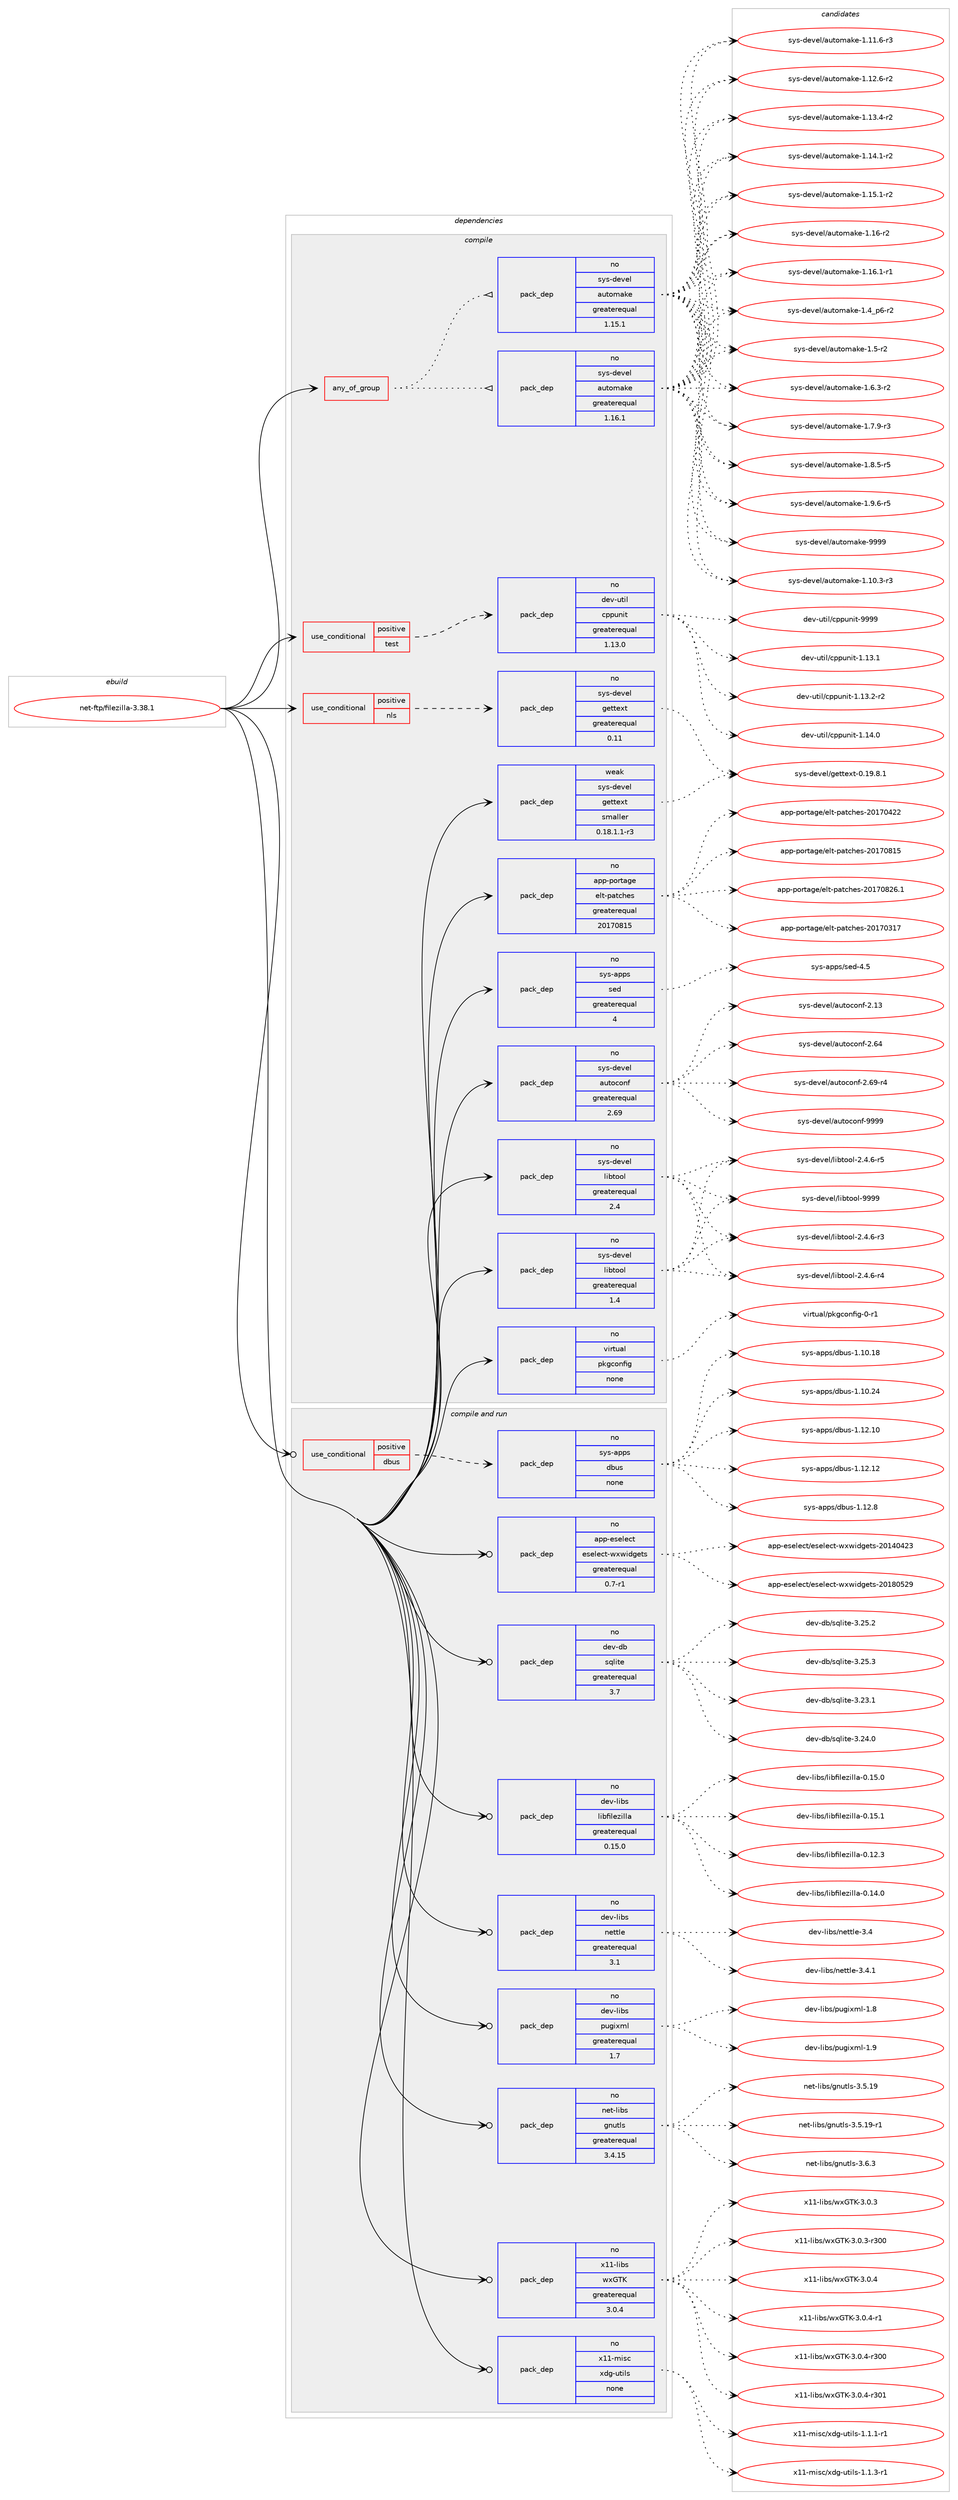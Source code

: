 digraph prolog {

# *************
# Graph options
# *************

newrank=true;
concentrate=true;
compound=true;
graph [rankdir=LR,fontname=Helvetica,fontsize=10,ranksep=1.5];#, ranksep=2.5, nodesep=0.2];
edge  [arrowhead=vee];
node  [fontname=Helvetica,fontsize=10];

# **********
# The ebuild
# **********

subgraph cluster_leftcol {
color=gray;
rank=same;
label=<<i>ebuild</i>>;
id [label="net-ftp/filezilla-3.38.1", color=red, width=4, href="../net-ftp/filezilla-3.38.1.svg"];
}

# ****************
# The dependencies
# ****************

subgraph cluster_midcol {
color=gray;
label=<<i>dependencies</i>>;
subgraph cluster_compile {
fillcolor="#eeeeee";
style=filled;
label=<<i>compile</i>>;
subgraph any110 {
dependency4120 [label=<<TABLE BORDER="0" CELLBORDER="1" CELLSPACING="0" CELLPADDING="4"><TR><TD CELLPADDING="10">any_of_group</TD></TR></TABLE>>, shape=none, color=red];subgraph pack3436 {
dependency4121 [label=<<TABLE BORDER="0" CELLBORDER="1" CELLSPACING="0" CELLPADDING="4" WIDTH="220"><TR><TD ROWSPAN="6" CELLPADDING="30">pack_dep</TD></TR><TR><TD WIDTH="110">no</TD></TR><TR><TD>sys-devel</TD></TR><TR><TD>automake</TD></TR><TR><TD>greaterequal</TD></TR><TR><TD>1.16.1</TD></TR></TABLE>>, shape=none, color=blue];
}
dependency4120:e -> dependency4121:w [weight=20,style="dotted",arrowhead="oinv"];
subgraph pack3437 {
dependency4122 [label=<<TABLE BORDER="0" CELLBORDER="1" CELLSPACING="0" CELLPADDING="4" WIDTH="220"><TR><TD ROWSPAN="6" CELLPADDING="30">pack_dep</TD></TR><TR><TD WIDTH="110">no</TD></TR><TR><TD>sys-devel</TD></TR><TR><TD>automake</TD></TR><TR><TD>greaterequal</TD></TR><TR><TD>1.15.1</TD></TR></TABLE>>, shape=none, color=blue];
}
dependency4120:e -> dependency4122:w [weight=20,style="dotted",arrowhead="oinv"];
}
id:e -> dependency4120:w [weight=20,style="solid",arrowhead="vee"];
subgraph cond569 {
dependency4123 [label=<<TABLE BORDER="0" CELLBORDER="1" CELLSPACING="0" CELLPADDING="4"><TR><TD ROWSPAN="3" CELLPADDING="10">use_conditional</TD></TR><TR><TD>positive</TD></TR><TR><TD>nls</TD></TR></TABLE>>, shape=none, color=red];
subgraph pack3438 {
dependency4124 [label=<<TABLE BORDER="0" CELLBORDER="1" CELLSPACING="0" CELLPADDING="4" WIDTH="220"><TR><TD ROWSPAN="6" CELLPADDING="30">pack_dep</TD></TR><TR><TD WIDTH="110">no</TD></TR><TR><TD>sys-devel</TD></TR><TR><TD>gettext</TD></TR><TR><TD>greaterequal</TD></TR><TR><TD>0.11</TD></TR></TABLE>>, shape=none, color=blue];
}
dependency4123:e -> dependency4124:w [weight=20,style="dashed",arrowhead="vee"];
}
id:e -> dependency4123:w [weight=20,style="solid",arrowhead="vee"];
subgraph cond570 {
dependency4125 [label=<<TABLE BORDER="0" CELLBORDER="1" CELLSPACING="0" CELLPADDING="4"><TR><TD ROWSPAN="3" CELLPADDING="10">use_conditional</TD></TR><TR><TD>positive</TD></TR><TR><TD>test</TD></TR></TABLE>>, shape=none, color=red];
subgraph pack3439 {
dependency4126 [label=<<TABLE BORDER="0" CELLBORDER="1" CELLSPACING="0" CELLPADDING="4" WIDTH="220"><TR><TD ROWSPAN="6" CELLPADDING="30">pack_dep</TD></TR><TR><TD WIDTH="110">no</TD></TR><TR><TD>dev-util</TD></TR><TR><TD>cppunit</TD></TR><TR><TD>greaterequal</TD></TR><TR><TD>1.13.0</TD></TR></TABLE>>, shape=none, color=blue];
}
dependency4125:e -> dependency4126:w [weight=20,style="dashed",arrowhead="vee"];
}
id:e -> dependency4125:w [weight=20,style="solid",arrowhead="vee"];
subgraph pack3440 {
dependency4127 [label=<<TABLE BORDER="0" CELLBORDER="1" CELLSPACING="0" CELLPADDING="4" WIDTH="220"><TR><TD ROWSPAN="6" CELLPADDING="30">pack_dep</TD></TR><TR><TD WIDTH="110">no</TD></TR><TR><TD>app-portage</TD></TR><TR><TD>elt-patches</TD></TR><TR><TD>greaterequal</TD></TR><TR><TD>20170815</TD></TR></TABLE>>, shape=none, color=blue];
}
id:e -> dependency4127:w [weight=20,style="solid",arrowhead="vee"];
subgraph pack3441 {
dependency4128 [label=<<TABLE BORDER="0" CELLBORDER="1" CELLSPACING="0" CELLPADDING="4" WIDTH="220"><TR><TD ROWSPAN="6" CELLPADDING="30">pack_dep</TD></TR><TR><TD WIDTH="110">no</TD></TR><TR><TD>sys-apps</TD></TR><TR><TD>sed</TD></TR><TR><TD>greaterequal</TD></TR><TR><TD>4</TD></TR></TABLE>>, shape=none, color=blue];
}
id:e -> dependency4128:w [weight=20,style="solid",arrowhead="vee"];
subgraph pack3442 {
dependency4129 [label=<<TABLE BORDER="0" CELLBORDER="1" CELLSPACING="0" CELLPADDING="4" WIDTH="220"><TR><TD ROWSPAN="6" CELLPADDING="30">pack_dep</TD></TR><TR><TD WIDTH="110">no</TD></TR><TR><TD>sys-devel</TD></TR><TR><TD>autoconf</TD></TR><TR><TD>greaterequal</TD></TR><TR><TD>2.69</TD></TR></TABLE>>, shape=none, color=blue];
}
id:e -> dependency4129:w [weight=20,style="solid",arrowhead="vee"];
subgraph pack3443 {
dependency4130 [label=<<TABLE BORDER="0" CELLBORDER="1" CELLSPACING="0" CELLPADDING="4" WIDTH="220"><TR><TD ROWSPAN="6" CELLPADDING="30">pack_dep</TD></TR><TR><TD WIDTH="110">no</TD></TR><TR><TD>sys-devel</TD></TR><TR><TD>libtool</TD></TR><TR><TD>greaterequal</TD></TR><TR><TD>1.4</TD></TR></TABLE>>, shape=none, color=blue];
}
id:e -> dependency4130:w [weight=20,style="solid",arrowhead="vee"];
subgraph pack3444 {
dependency4131 [label=<<TABLE BORDER="0" CELLBORDER="1" CELLSPACING="0" CELLPADDING="4" WIDTH="220"><TR><TD ROWSPAN="6" CELLPADDING="30">pack_dep</TD></TR><TR><TD WIDTH="110">no</TD></TR><TR><TD>sys-devel</TD></TR><TR><TD>libtool</TD></TR><TR><TD>greaterequal</TD></TR><TR><TD>2.4</TD></TR></TABLE>>, shape=none, color=blue];
}
id:e -> dependency4131:w [weight=20,style="solid",arrowhead="vee"];
subgraph pack3445 {
dependency4132 [label=<<TABLE BORDER="0" CELLBORDER="1" CELLSPACING="0" CELLPADDING="4" WIDTH="220"><TR><TD ROWSPAN="6" CELLPADDING="30">pack_dep</TD></TR><TR><TD WIDTH="110">no</TD></TR><TR><TD>virtual</TD></TR><TR><TD>pkgconfig</TD></TR><TR><TD>none</TD></TR><TR><TD></TD></TR></TABLE>>, shape=none, color=blue];
}
id:e -> dependency4132:w [weight=20,style="solid",arrowhead="vee"];
subgraph pack3446 {
dependency4133 [label=<<TABLE BORDER="0" CELLBORDER="1" CELLSPACING="0" CELLPADDING="4" WIDTH="220"><TR><TD ROWSPAN="6" CELLPADDING="30">pack_dep</TD></TR><TR><TD WIDTH="110">weak</TD></TR><TR><TD>sys-devel</TD></TR><TR><TD>gettext</TD></TR><TR><TD>smaller</TD></TR><TR><TD>0.18.1.1-r3</TD></TR></TABLE>>, shape=none, color=blue];
}
id:e -> dependency4133:w [weight=20,style="solid",arrowhead="vee"];
}
subgraph cluster_compileandrun {
fillcolor="#eeeeee";
style=filled;
label=<<i>compile and run</i>>;
subgraph cond571 {
dependency4134 [label=<<TABLE BORDER="0" CELLBORDER="1" CELLSPACING="0" CELLPADDING="4"><TR><TD ROWSPAN="3" CELLPADDING="10">use_conditional</TD></TR><TR><TD>positive</TD></TR><TR><TD>dbus</TD></TR></TABLE>>, shape=none, color=red];
subgraph pack3447 {
dependency4135 [label=<<TABLE BORDER="0" CELLBORDER="1" CELLSPACING="0" CELLPADDING="4" WIDTH="220"><TR><TD ROWSPAN="6" CELLPADDING="30">pack_dep</TD></TR><TR><TD WIDTH="110">no</TD></TR><TR><TD>sys-apps</TD></TR><TR><TD>dbus</TD></TR><TR><TD>none</TD></TR><TR><TD></TD></TR></TABLE>>, shape=none, color=blue];
}
dependency4134:e -> dependency4135:w [weight=20,style="dashed",arrowhead="vee"];
}
id:e -> dependency4134:w [weight=20,style="solid",arrowhead="odotvee"];
subgraph pack3448 {
dependency4136 [label=<<TABLE BORDER="0" CELLBORDER="1" CELLSPACING="0" CELLPADDING="4" WIDTH="220"><TR><TD ROWSPAN="6" CELLPADDING="30">pack_dep</TD></TR><TR><TD WIDTH="110">no</TD></TR><TR><TD>app-eselect</TD></TR><TR><TD>eselect-wxwidgets</TD></TR><TR><TD>greaterequal</TD></TR><TR><TD>0.7-r1</TD></TR></TABLE>>, shape=none, color=blue];
}
id:e -> dependency4136:w [weight=20,style="solid",arrowhead="odotvee"];
subgraph pack3449 {
dependency4137 [label=<<TABLE BORDER="0" CELLBORDER="1" CELLSPACING="0" CELLPADDING="4" WIDTH="220"><TR><TD ROWSPAN="6" CELLPADDING="30">pack_dep</TD></TR><TR><TD WIDTH="110">no</TD></TR><TR><TD>dev-db</TD></TR><TR><TD>sqlite</TD></TR><TR><TD>greaterequal</TD></TR><TR><TD>3.7</TD></TR></TABLE>>, shape=none, color=blue];
}
id:e -> dependency4137:w [weight=20,style="solid",arrowhead="odotvee"];
subgraph pack3450 {
dependency4138 [label=<<TABLE BORDER="0" CELLBORDER="1" CELLSPACING="0" CELLPADDING="4" WIDTH="220"><TR><TD ROWSPAN="6" CELLPADDING="30">pack_dep</TD></TR><TR><TD WIDTH="110">no</TD></TR><TR><TD>dev-libs</TD></TR><TR><TD>libfilezilla</TD></TR><TR><TD>greaterequal</TD></TR><TR><TD>0.15.0</TD></TR></TABLE>>, shape=none, color=blue];
}
id:e -> dependency4138:w [weight=20,style="solid",arrowhead="odotvee"];
subgraph pack3451 {
dependency4139 [label=<<TABLE BORDER="0" CELLBORDER="1" CELLSPACING="0" CELLPADDING="4" WIDTH="220"><TR><TD ROWSPAN="6" CELLPADDING="30">pack_dep</TD></TR><TR><TD WIDTH="110">no</TD></TR><TR><TD>dev-libs</TD></TR><TR><TD>nettle</TD></TR><TR><TD>greaterequal</TD></TR><TR><TD>3.1</TD></TR></TABLE>>, shape=none, color=blue];
}
id:e -> dependency4139:w [weight=20,style="solid",arrowhead="odotvee"];
subgraph pack3452 {
dependency4140 [label=<<TABLE BORDER="0" CELLBORDER="1" CELLSPACING="0" CELLPADDING="4" WIDTH="220"><TR><TD ROWSPAN="6" CELLPADDING="30">pack_dep</TD></TR><TR><TD WIDTH="110">no</TD></TR><TR><TD>dev-libs</TD></TR><TR><TD>pugixml</TD></TR><TR><TD>greaterequal</TD></TR><TR><TD>1.7</TD></TR></TABLE>>, shape=none, color=blue];
}
id:e -> dependency4140:w [weight=20,style="solid",arrowhead="odotvee"];
subgraph pack3453 {
dependency4141 [label=<<TABLE BORDER="0" CELLBORDER="1" CELLSPACING="0" CELLPADDING="4" WIDTH="220"><TR><TD ROWSPAN="6" CELLPADDING="30">pack_dep</TD></TR><TR><TD WIDTH="110">no</TD></TR><TR><TD>net-libs</TD></TR><TR><TD>gnutls</TD></TR><TR><TD>greaterequal</TD></TR><TR><TD>3.4.15</TD></TR></TABLE>>, shape=none, color=blue];
}
id:e -> dependency4141:w [weight=20,style="solid",arrowhead="odotvee"];
subgraph pack3454 {
dependency4142 [label=<<TABLE BORDER="0" CELLBORDER="1" CELLSPACING="0" CELLPADDING="4" WIDTH="220"><TR><TD ROWSPAN="6" CELLPADDING="30">pack_dep</TD></TR><TR><TD WIDTH="110">no</TD></TR><TR><TD>x11-libs</TD></TR><TR><TD>wxGTK</TD></TR><TR><TD>greaterequal</TD></TR><TR><TD>3.0.4</TD></TR></TABLE>>, shape=none, color=blue];
}
id:e -> dependency4142:w [weight=20,style="solid",arrowhead="odotvee"];
subgraph pack3455 {
dependency4143 [label=<<TABLE BORDER="0" CELLBORDER="1" CELLSPACING="0" CELLPADDING="4" WIDTH="220"><TR><TD ROWSPAN="6" CELLPADDING="30">pack_dep</TD></TR><TR><TD WIDTH="110">no</TD></TR><TR><TD>x11-misc</TD></TR><TR><TD>xdg-utils</TD></TR><TR><TD>none</TD></TR><TR><TD></TD></TR></TABLE>>, shape=none, color=blue];
}
id:e -> dependency4143:w [weight=20,style="solid",arrowhead="odotvee"];
}
subgraph cluster_run {
fillcolor="#eeeeee";
style=filled;
label=<<i>run</i>>;
}
}

# **************
# The candidates
# **************

subgraph cluster_choices {
rank=same;
color=gray;
label=<<i>candidates</i>>;

subgraph choice3436 {
color=black;
nodesep=1;
choice11512111545100101118101108479711711611110997107101454946494846514511451 [label="sys-devel/automake-1.10.3-r3", color=red, width=4,href="../sys-devel/automake-1.10.3-r3.svg"];
choice11512111545100101118101108479711711611110997107101454946494946544511451 [label="sys-devel/automake-1.11.6-r3", color=red, width=4,href="../sys-devel/automake-1.11.6-r3.svg"];
choice11512111545100101118101108479711711611110997107101454946495046544511450 [label="sys-devel/automake-1.12.6-r2", color=red, width=4,href="../sys-devel/automake-1.12.6-r2.svg"];
choice11512111545100101118101108479711711611110997107101454946495146524511450 [label="sys-devel/automake-1.13.4-r2", color=red, width=4,href="../sys-devel/automake-1.13.4-r2.svg"];
choice11512111545100101118101108479711711611110997107101454946495246494511450 [label="sys-devel/automake-1.14.1-r2", color=red, width=4,href="../sys-devel/automake-1.14.1-r2.svg"];
choice11512111545100101118101108479711711611110997107101454946495346494511450 [label="sys-devel/automake-1.15.1-r2", color=red, width=4,href="../sys-devel/automake-1.15.1-r2.svg"];
choice1151211154510010111810110847971171161111099710710145494649544511450 [label="sys-devel/automake-1.16-r2", color=red, width=4,href="../sys-devel/automake-1.16-r2.svg"];
choice11512111545100101118101108479711711611110997107101454946495446494511449 [label="sys-devel/automake-1.16.1-r1", color=red, width=4,href="../sys-devel/automake-1.16.1-r1.svg"];
choice115121115451001011181011084797117116111109971071014549465295112544511450 [label="sys-devel/automake-1.4_p6-r2", color=red, width=4,href="../sys-devel/automake-1.4_p6-r2.svg"];
choice11512111545100101118101108479711711611110997107101454946534511450 [label="sys-devel/automake-1.5-r2", color=red, width=4,href="../sys-devel/automake-1.5-r2.svg"];
choice115121115451001011181011084797117116111109971071014549465446514511450 [label="sys-devel/automake-1.6.3-r2", color=red, width=4,href="../sys-devel/automake-1.6.3-r2.svg"];
choice115121115451001011181011084797117116111109971071014549465546574511451 [label="sys-devel/automake-1.7.9-r3", color=red, width=4,href="../sys-devel/automake-1.7.9-r3.svg"];
choice115121115451001011181011084797117116111109971071014549465646534511453 [label="sys-devel/automake-1.8.5-r5", color=red, width=4,href="../sys-devel/automake-1.8.5-r5.svg"];
choice115121115451001011181011084797117116111109971071014549465746544511453 [label="sys-devel/automake-1.9.6-r5", color=red, width=4,href="../sys-devel/automake-1.9.6-r5.svg"];
choice115121115451001011181011084797117116111109971071014557575757 [label="sys-devel/automake-9999", color=red, width=4,href="../sys-devel/automake-9999.svg"];
dependency4121:e -> choice11512111545100101118101108479711711611110997107101454946494846514511451:w [style=dotted,weight="100"];
dependency4121:e -> choice11512111545100101118101108479711711611110997107101454946494946544511451:w [style=dotted,weight="100"];
dependency4121:e -> choice11512111545100101118101108479711711611110997107101454946495046544511450:w [style=dotted,weight="100"];
dependency4121:e -> choice11512111545100101118101108479711711611110997107101454946495146524511450:w [style=dotted,weight="100"];
dependency4121:e -> choice11512111545100101118101108479711711611110997107101454946495246494511450:w [style=dotted,weight="100"];
dependency4121:e -> choice11512111545100101118101108479711711611110997107101454946495346494511450:w [style=dotted,weight="100"];
dependency4121:e -> choice1151211154510010111810110847971171161111099710710145494649544511450:w [style=dotted,weight="100"];
dependency4121:e -> choice11512111545100101118101108479711711611110997107101454946495446494511449:w [style=dotted,weight="100"];
dependency4121:e -> choice115121115451001011181011084797117116111109971071014549465295112544511450:w [style=dotted,weight="100"];
dependency4121:e -> choice11512111545100101118101108479711711611110997107101454946534511450:w [style=dotted,weight="100"];
dependency4121:e -> choice115121115451001011181011084797117116111109971071014549465446514511450:w [style=dotted,weight="100"];
dependency4121:e -> choice115121115451001011181011084797117116111109971071014549465546574511451:w [style=dotted,weight="100"];
dependency4121:e -> choice115121115451001011181011084797117116111109971071014549465646534511453:w [style=dotted,weight="100"];
dependency4121:e -> choice115121115451001011181011084797117116111109971071014549465746544511453:w [style=dotted,weight="100"];
dependency4121:e -> choice115121115451001011181011084797117116111109971071014557575757:w [style=dotted,weight="100"];
}
subgraph choice3437 {
color=black;
nodesep=1;
choice11512111545100101118101108479711711611110997107101454946494846514511451 [label="sys-devel/automake-1.10.3-r3", color=red, width=4,href="../sys-devel/automake-1.10.3-r3.svg"];
choice11512111545100101118101108479711711611110997107101454946494946544511451 [label="sys-devel/automake-1.11.6-r3", color=red, width=4,href="../sys-devel/automake-1.11.6-r3.svg"];
choice11512111545100101118101108479711711611110997107101454946495046544511450 [label="sys-devel/automake-1.12.6-r2", color=red, width=4,href="../sys-devel/automake-1.12.6-r2.svg"];
choice11512111545100101118101108479711711611110997107101454946495146524511450 [label="sys-devel/automake-1.13.4-r2", color=red, width=4,href="../sys-devel/automake-1.13.4-r2.svg"];
choice11512111545100101118101108479711711611110997107101454946495246494511450 [label="sys-devel/automake-1.14.1-r2", color=red, width=4,href="../sys-devel/automake-1.14.1-r2.svg"];
choice11512111545100101118101108479711711611110997107101454946495346494511450 [label="sys-devel/automake-1.15.1-r2", color=red, width=4,href="../sys-devel/automake-1.15.1-r2.svg"];
choice1151211154510010111810110847971171161111099710710145494649544511450 [label="sys-devel/automake-1.16-r2", color=red, width=4,href="../sys-devel/automake-1.16-r2.svg"];
choice11512111545100101118101108479711711611110997107101454946495446494511449 [label="sys-devel/automake-1.16.1-r1", color=red, width=4,href="../sys-devel/automake-1.16.1-r1.svg"];
choice115121115451001011181011084797117116111109971071014549465295112544511450 [label="sys-devel/automake-1.4_p6-r2", color=red, width=4,href="../sys-devel/automake-1.4_p6-r2.svg"];
choice11512111545100101118101108479711711611110997107101454946534511450 [label="sys-devel/automake-1.5-r2", color=red, width=4,href="../sys-devel/automake-1.5-r2.svg"];
choice115121115451001011181011084797117116111109971071014549465446514511450 [label="sys-devel/automake-1.6.3-r2", color=red, width=4,href="../sys-devel/automake-1.6.3-r2.svg"];
choice115121115451001011181011084797117116111109971071014549465546574511451 [label="sys-devel/automake-1.7.9-r3", color=red, width=4,href="../sys-devel/automake-1.7.9-r3.svg"];
choice115121115451001011181011084797117116111109971071014549465646534511453 [label="sys-devel/automake-1.8.5-r5", color=red, width=4,href="../sys-devel/automake-1.8.5-r5.svg"];
choice115121115451001011181011084797117116111109971071014549465746544511453 [label="sys-devel/automake-1.9.6-r5", color=red, width=4,href="../sys-devel/automake-1.9.6-r5.svg"];
choice115121115451001011181011084797117116111109971071014557575757 [label="sys-devel/automake-9999", color=red, width=4,href="../sys-devel/automake-9999.svg"];
dependency4122:e -> choice11512111545100101118101108479711711611110997107101454946494846514511451:w [style=dotted,weight="100"];
dependency4122:e -> choice11512111545100101118101108479711711611110997107101454946494946544511451:w [style=dotted,weight="100"];
dependency4122:e -> choice11512111545100101118101108479711711611110997107101454946495046544511450:w [style=dotted,weight="100"];
dependency4122:e -> choice11512111545100101118101108479711711611110997107101454946495146524511450:w [style=dotted,weight="100"];
dependency4122:e -> choice11512111545100101118101108479711711611110997107101454946495246494511450:w [style=dotted,weight="100"];
dependency4122:e -> choice11512111545100101118101108479711711611110997107101454946495346494511450:w [style=dotted,weight="100"];
dependency4122:e -> choice1151211154510010111810110847971171161111099710710145494649544511450:w [style=dotted,weight="100"];
dependency4122:e -> choice11512111545100101118101108479711711611110997107101454946495446494511449:w [style=dotted,weight="100"];
dependency4122:e -> choice115121115451001011181011084797117116111109971071014549465295112544511450:w [style=dotted,weight="100"];
dependency4122:e -> choice11512111545100101118101108479711711611110997107101454946534511450:w [style=dotted,weight="100"];
dependency4122:e -> choice115121115451001011181011084797117116111109971071014549465446514511450:w [style=dotted,weight="100"];
dependency4122:e -> choice115121115451001011181011084797117116111109971071014549465546574511451:w [style=dotted,weight="100"];
dependency4122:e -> choice115121115451001011181011084797117116111109971071014549465646534511453:w [style=dotted,weight="100"];
dependency4122:e -> choice115121115451001011181011084797117116111109971071014549465746544511453:w [style=dotted,weight="100"];
dependency4122:e -> choice115121115451001011181011084797117116111109971071014557575757:w [style=dotted,weight="100"];
}
subgraph choice3438 {
color=black;
nodesep=1;
choice1151211154510010111810110847103101116116101120116454846495746564649 [label="sys-devel/gettext-0.19.8.1", color=red, width=4,href="../sys-devel/gettext-0.19.8.1.svg"];
dependency4124:e -> choice1151211154510010111810110847103101116116101120116454846495746564649:w [style=dotted,weight="100"];
}
subgraph choice3439 {
color=black;
nodesep=1;
choice10010111845117116105108479911211211711010511645494649514649 [label="dev-util/cppunit-1.13.1", color=red, width=4,href="../dev-util/cppunit-1.13.1.svg"];
choice100101118451171161051084799112112117110105116454946495146504511450 [label="dev-util/cppunit-1.13.2-r2", color=red, width=4,href="../dev-util/cppunit-1.13.2-r2.svg"];
choice10010111845117116105108479911211211711010511645494649524648 [label="dev-util/cppunit-1.14.0", color=red, width=4,href="../dev-util/cppunit-1.14.0.svg"];
choice1001011184511711610510847991121121171101051164557575757 [label="dev-util/cppunit-9999", color=red, width=4,href="../dev-util/cppunit-9999.svg"];
dependency4126:e -> choice10010111845117116105108479911211211711010511645494649514649:w [style=dotted,weight="100"];
dependency4126:e -> choice100101118451171161051084799112112117110105116454946495146504511450:w [style=dotted,weight="100"];
dependency4126:e -> choice10010111845117116105108479911211211711010511645494649524648:w [style=dotted,weight="100"];
dependency4126:e -> choice1001011184511711610510847991121121171101051164557575757:w [style=dotted,weight="100"];
}
subgraph choice3440 {
color=black;
nodesep=1;
choice97112112451121111141169710310147101108116451129711699104101115455048495548514955 [label="app-portage/elt-patches-20170317", color=red, width=4,href="../app-portage/elt-patches-20170317.svg"];
choice97112112451121111141169710310147101108116451129711699104101115455048495548525050 [label="app-portage/elt-patches-20170422", color=red, width=4,href="../app-portage/elt-patches-20170422.svg"];
choice97112112451121111141169710310147101108116451129711699104101115455048495548564953 [label="app-portage/elt-patches-20170815", color=red, width=4,href="../app-portage/elt-patches-20170815.svg"];
choice971121124511211111411697103101471011081164511297116991041011154550484955485650544649 [label="app-portage/elt-patches-20170826.1", color=red, width=4,href="../app-portage/elt-patches-20170826.1.svg"];
dependency4127:e -> choice97112112451121111141169710310147101108116451129711699104101115455048495548514955:w [style=dotted,weight="100"];
dependency4127:e -> choice97112112451121111141169710310147101108116451129711699104101115455048495548525050:w [style=dotted,weight="100"];
dependency4127:e -> choice97112112451121111141169710310147101108116451129711699104101115455048495548564953:w [style=dotted,weight="100"];
dependency4127:e -> choice971121124511211111411697103101471011081164511297116991041011154550484955485650544649:w [style=dotted,weight="100"];
}
subgraph choice3441 {
color=black;
nodesep=1;
choice11512111545971121121154711510110045524653 [label="sys-apps/sed-4.5", color=red, width=4,href="../sys-apps/sed-4.5.svg"];
dependency4128:e -> choice11512111545971121121154711510110045524653:w [style=dotted,weight="100"];
}
subgraph choice3442 {
color=black;
nodesep=1;
choice115121115451001011181011084797117116111991111101024550464951 [label="sys-devel/autoconf-2.13", color=red, width=4,href="../sys-devel/autoconf-2.13.svg"];
choice115121115451001011181011084797117116111991111101024550465452 [label="sys-devel/autoconf-2.64", color=red, width=4,href="../sys-devel/autoconf-2.64.svg"];
choice1151211154510010111810110847971171161119911111010245504654574511452 [label="sys-devel/autoconf-2.69-r4", color=red, width=4,href="../sys-devel/autoconf-2.69-r4.svg"];
choice115121115451001011181011084797117116111991111101024557575757 [label="sys-devel/autoconf-9999", color=red, width=4,href="../sys-devel/autoconf-9999.svg"];
dependency4129:e -> choice115121115451001011181011084797117116111991111101024550464951:w [style=dotted,weight="100"];
dependency4129:e -> choice115121115451001011181011084797117116111991111101024550465452:w [style=dotted,weight="100"];
dependency4129:e -> choice1151211154510010111810110847971171161119911111010245504654574511452:w [style=dotted,weight="100"];
dependency4129:e -> choice115121115451001011181011084797117116111991111101024557575757:w [style=dotted,weight="100"];
}
subgraph choice3443 {
color=black;
nodesep=1;
choice1151211154510010111810110847108105981161111111084550465246544511451 [label="sys-devel/libtool-2.4.6-r3", color=red, width=4,href="../sys-devel/libtool-2.4.6-r3.svg"];
choice1151211154510010111810110847108105981161111111084550465246544511452 [label="sys-devel/libtool-2.4.6-r4", color=red, width=4,href="../sys-devel/libtool-2.4.6-r4.svg"];
choice1151211154510010111810110847108105981161111111084550465246544511453 [label="sys-devel/libtool-2.4.6-r5", color=red, width=4,href="../sys-devel/libtool-2.4.6-r5.svg"];
choice1151211154510010111810110847108105981161111111084557575757 [label="sys-devel/libtool-9999", color=red, width=4,href="../sys-devel/libtool-9999.svg"];
dependency4130:e -> choice1151211154510010111810110847108105981161111111084550465246544511451:w [style=dotted,weight="100"];
dependency4130:e -> choice1151211154510010111810110847108105981161111111084550465246544511452:w [style=dotted,weight="100"];
dependency4130:e -> choice1151211154510010111810110847108105981161111111084550465246544511453:w [style=dotted,weight="100"];
dependency4130:e -> choice1151211154510010111810110847108105981161111111084557575757:w [style=dotted,weight="100"];
}
subgraph choice3444 {
color=black;
nodesep=1;
choice1151211154510010111810110847108105981161111111084550465246544511451 [label="sys-devel/libtool-2.4.6-r3", color=red, width=4,href="../sys-devel/libtool-2.4.6-r3.svg"];
choice1151211154510010111810110847108105981161111111084550465246544511452 [label="sys-devel/libtool-2.4.6-r4", color=red, width=4,href="../sys-devel/libtool-2.4.6-r4.svg"];
choice1151211154510010111810110847108105981161111111084550465246544511453 [label="sys-devel/libtool-2.4.6-r5", color=red, width=4,href="../sys-devel/libtool-2.4.6-r5.svg"];
choice1151211154510010111810110847108105981161111111084557575757 [label="sys-devel/libtool-9999", color=red, width=4,href="../sys-devel/libtool-9999.svg"];
dependency4131:e -> choice1151211154510010111810110847108105981161111111084550465246544511451:w [style=dotted,weight="100"];
dependency4131:e -> choice1151211154510010111810110847108105981161111111084550465246544511452:w [style=dotted,weight="100"];
dependency4131:e -> choice1151211154510010111810110847108105981161111111084550465246544511453:w [style=dotted,weight="100"];
dependency4131:e -> choice1151211154510010111810110847108105981161111111084557575757:w [style=dotted,weight="100"];
}
subgraph choice3445 {
color=black;
nodesep=1;
choice11810511411611797108471121071039911111010210510345484511449 [label="virtual/pkgconfig-0-r1", color=red, width=4,href="../virtual/pkgconfig-0-r1.svg"];
dependency4132:e -> choice11810511411611797108471121071039911111010210510345484511449:w [style=dotted,weight="100"];
}
subgraph choice3446 {
color=black;
nodesep=1;
choice1151211154510010111810110847103101116116101120116454846495746564649 [label="sys-devel/gettext-0.19.8.1", color=red, width=4,href="../sys-devel/gettext-0.19.8.1.svg"];
dependency4133:e -> choice1151211154510010111810110847103101116116101120116454846495746564649:w [style=dotted,weight="100"];
}
subgraph choice3447 {
color=black;
nodesep=1;
choice1151211154597112112115471009811711545494649504656 [label="sys-apps/dbus-1.12.8", color=red, width=4,href="../sys-apps/dbus-1.12.8.svg"];
choice115121115459711211211547100981171154549464948464956 [label="sys-apps/dbus-1.10.18", color=red, width=4,href="../sys-apps/dbus-1.10.18.svg"];
choice115121115459711211211547100981171154549464948465052 [label="sys-apps/dbus-1.10.24", color=red, width=4,href="../sys-apps/dbus-1.10.24.svg"];
choice115121115459711211211547100981171154549464950464948 [label="sys-apps/dbus-1.12.10", color=red, width=4,href="../sys-apps/dbus-1.12.10.svg"];
choice115121115459711211211547100981171154549464950464950 [label="sys-apps/dbus-1.12.12", color=red, width=4,href="../sys-apps/dbus-1.12.12.svg"];
dependency4135:e -> choice1151211154597112112115471009811711545494649504656:w [style=dotted,weight="100"];
dependency4135:e -> choice115121115459711211211547100981171154549464948464956:w [style=dotted,weight="100"];
dependency4135:e -> choice115121115459711211211547100981171154549464948465052:w [style=dotted,weight="100"];
dependency4135:e -> choice115121115459711211211547100981171154549464950464948:w [style=dotted,weight="100"];
dependency4135:e -> choice115121115459711211211547100981171154549464950464950:w [style=dotted,weight="100"];
}
subgraph choice3448 {
color=black;
nodesep=1;
choice971121124510111510110810199116471011151011081019911645119120119105100103101116115455048495248525051 [label="app-eselect/eselect-wxwidgets-20140423", color=red, width=4,href="../app-eselect/eselect-wxwidgets-20140423.svg"];
choice971121124510111510110810199116471011151011081019911645119120119105100103101116115455048495648535057 [label="app-eselect/eselect-wxwidgets-20180529", color=red, width=4,href="../app-eselect/eselect-wxwidgets-20180529.svg"];
dependency4136:e -> choice971121124510111510110810199116471011151011081019911645119120119105100103101116115455048495248525051:w [style=dotted,weight="100"];
dependency4136:e -> choice971121124510111510110810199116471011151011081019911645119120119105100103101116115455048495648535057:w [style=dotted,weight="100"];
}
subgraph choice3449 {
color=black;
nodesep=1;
choice10010111845100984711511310810511610145514650514649 [label="dev-db/sqlite-3.23.1", color=red, width=4,href="../dev-db/sqlite-3.23.1.svg"];
choice10010111845100984711511310810511610145514650524648 [label="dev-db/sqlite-3.24.0", color=red, width=4,href="../dev-db/sqlite-3.24.0.svg"];
choice10010111845100984711511310810511610145514650534650 [label="dev-db/sqlite-3.25.2", color=red, width=4,href="../dev-db/sqlite-3.25.2.svg"];
choice10010111845100984711511310810511610145514650534651 [label="dev-db/sqlite-3.25.3", color=red, width=4,href="../dev-db/sqlite-3.25.3.svg"];
dependency4137:e -> choice10010111845100984711511310810511610145514650514649:w [style=dotted,weight="100"];
dependency4137:e -> choice10010111845100984711511310810511610145514650524648:w [style=dotted,weight="100"];
dependency4137:e -> choice10010111845100984711511310810511610145514650534650:w [style=dotted,weight="100"];
dependency4137:e -> choice10010111845100984711511310810511610145514650534651:w [style=dotted,weight="100"];
}
subgraph choice3450 {
color=black;
nodesep=1;
choice100101118451081059811547108105981021051081011221051081089745484649504651 [label="dev-libs/libfilezilla-0.12.3", color=red, width=4,href="../dev-libs/libfilezilla-0.12.3.svg"];
choice100101118451081059811547108105981021051081011221051081089745484649524648 [label="dev-libs/libfilezilla-0.14.0", color=red, width=4,href="../dev-libs/libfilezilla-0.14.0.svg"];
choice100101118451081059811547108105981021051081011221051081089745484649534648 [label="dev-libs/libfilezilla-0.15.0", color=red, width=4,href="../dev-libs/libfilezilla-0.15.0.svg"];
choice100101118451081059811547108105981021051081011221051081089745484649534649 [label="dev-libs/libfilezilla-0.15.1", color=red, width=4,href="../dev-libs/libfilezilla-0.15.1.svg"];
dependency4138:e -> choice100101118451081059811547108105981021051081011221051081089745484649504651:w [style=dotted,weight="100"];
dependency4138:e -> choice100101118451081059811547108105981021051081011221051081089745484649524648:w [style=dotted,weight="100"];
dependency4138:e -> choice100101118451081059811547108105981021051081011221051081089745484649534648:w [style=dotted,weight="100"];
dependency4138:e -> choice100101118451081059811547108105981021051081011221051081089745484649534649:w [style=dotted,weight="100"];
}
subgraph choice3451 {
color=black;
nodesep=1;
choice10010111845108105981154711010111611610810145514652 [label="dev-libs/nettle-3.4", color=red, width=4,href="../dev-libs/nettle-3.4.svg"];
choice100101118451081059811547110101116116108101455146524649 [label="dev-libs/nettle-3.4.1", color=red, width=4,href="../dev-libs/nettle-3.4.1.svg"];
dependency4139:e -> choice10010111845108105981154711010111611610810145514652:w [style=dotted,weight="100"];
dependency4139:e -> choice100101118451081059811547110101116116108101455146524649:w [style=dotted,weight="100"];
}
subgraph choice3452 {
color=black;
nodesep=1;
choice10010111845108105981154711211710310512010910845494656 [label="dev-libs/pugixml-1.8", color=red, width=4,href="../dev-libs/pugixml-1.8.svg"];
choice10010111845108105981154711211710310512010910845494657 [label="dev-libs/pugixml-1.9", color=red, width=4,href="../dev-libs/pugixml-1.9.svg"];
dependency4140:e -> choice10010111845108105981154711211710310512010910845494656:w [style=dotted,weight="100"];
dependency4140:e -> choice10010111845108105981154711211710310512010910845494657:w [style=dotted,weight="100"];
}
subgraph choice3453 {
color=black;
nodesep=1;
choice11010111645108105981154710311011711610811545514653464957 [label="net-libs/gnutls-3.5.19", color=red, width=4,href="../net-libs/gnutls-3.5.19.svg"];
choice110101116451081059811547103110117116108115455146534649574511449 [label="net-libs/gnutls-3.5.19-r1", color=red, width=4,href="../net-libs/gnutls-3.5.19-r1.svg"];
choice110101116451081059811547103110117116108115455146544651 [label="net-libs/gnutls-3.6.3", color=red, width=4,href="../net-libs/gnutls-3.6.3.svg"];
dependency4141:e -> choice11010111645108105981154710311011711610811545514653464957:w [style=dotted,weight="100"];
dependency4141:e -> choice110101116451081059811547103110117116108115455146534649574511449:w [style=dotted,weight="100"];
dependency4141:e -> choice110101116451081059811547103110117116108115455146544651:w [style=dotted,weight="100"];
}
subgraph choice3454 {
color=black;
nodesep=1;
choice1204949451081059811547119120718475455146484651 [label="x11-libs/wxGTK-3.0.3", color=red, width=4,href="../x11-libs/wxGTK-3.0.3.svg"];
choice120494945108105981154711912071847545514648465145114514848 [label="x11-libs/wxGTK-3.0.3-r300", color=red, width=4,href="../x11-libs/wxGTK-3.0.3-r300.svg"];
choice1204949451081059811547119120718475455146484652 [label="x11-libs/wxGTK-3.0.4", color=red, width=4,href="../x11-libs/wxGTK-3.0.4.svg"];
choice12049494510810598115471191207184754551464846524511449 [label="x11-libs/wxGTK-3.0.4-r1", color=red, width=4,href="../x11-libs/wxGTK-3.0.4-r1.svg"];
choice120494945108105981154711912071847545514648465245114514848 [label="x11-libs/wxGTK-3.0.4-r300", color=red, width=4,href="../x11-libs/wxGTK-3.0.4-r300.svg"];
choice120494945108105981154711912071847545514648465245114514849 [label="x11-libs/wxGTK-3.0.4-r301", color=red, width=4,href="../x11-libs/wxGTK-3.0.4-r301.svg"];
dependency4142:e -> choice1204949451081059811547119120718475455146484651:w [style=dotted,weight="100"];
dependency4142:e -> choice120494945108105981154711912071847545514648465145114514848:w [style=dotted,weight="100"];
dependency4142:e -> choice1204949451081059811547119120718475455146484652:w [style=dotted,weight="100"];
dependency4142:e -> choice12049494510810598115471191207184754551464846524511449:w [style=dotted,weight="100"];
dependency4142:e -> choice120494945108105981154711912071847545514648465245114514848:w [style=dotted,weight="100"];
dependency4142:e -> choice120494945108105981154711912071847545514648465245114514849:w [style=dotted,weight="100"];
}
subgraph choice3455 {
color=black;
nodesep=1;
choice1204949451091051159947120100103451171161051081154549464946494511449 [label="x11-misc/xdg-utils-1.1.1-r1", color=red, width=4,href="../x11-misc/xdg-utils-1.1.1-r1.svg"];
choice1204949451091051159947120100103451171161051081154549464946514511449 [label="x11-misc/xdg-utils-1.1.3-r1", color=red, width=4,href="../x11-misc/xdg-utils-1.1.3-r1.svg"];
dependency4143:e -> choice1204949451091051159947120100103451171161051081154549464946494511449:w [style=dotted,weight="100"];
dependency4143:e -> choice1204949451091051159947120100103451171161051081154549464946514511449:w [style=dotted,weight="100"];
}
}

}
